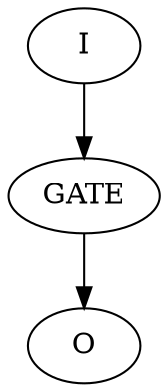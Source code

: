 
digraph test_test_test_test_test_test_test_test_test_test_test_test_test_test_test_test_test_test_test_test_test_test_test_test_test_test_test_test_test_test_test_test_test_test_test_test_test_test_test_test_test_test_test_test_test_test_test_test_test_test_test_test_test_test_test_test_test_test_test_test_test_test_test_test_test_test_test_test_test_test_test_test_test_test_test_test_test_test_test_test_test_test_test_test_test_test_test_test_test_test_test_test_test_test_test_test {

I [LABEL = "INPUT"];

GATE [LABEL = "NOT" ];

O [LABEL = "OUTPUT"];

I -> GATE -> O;

}

